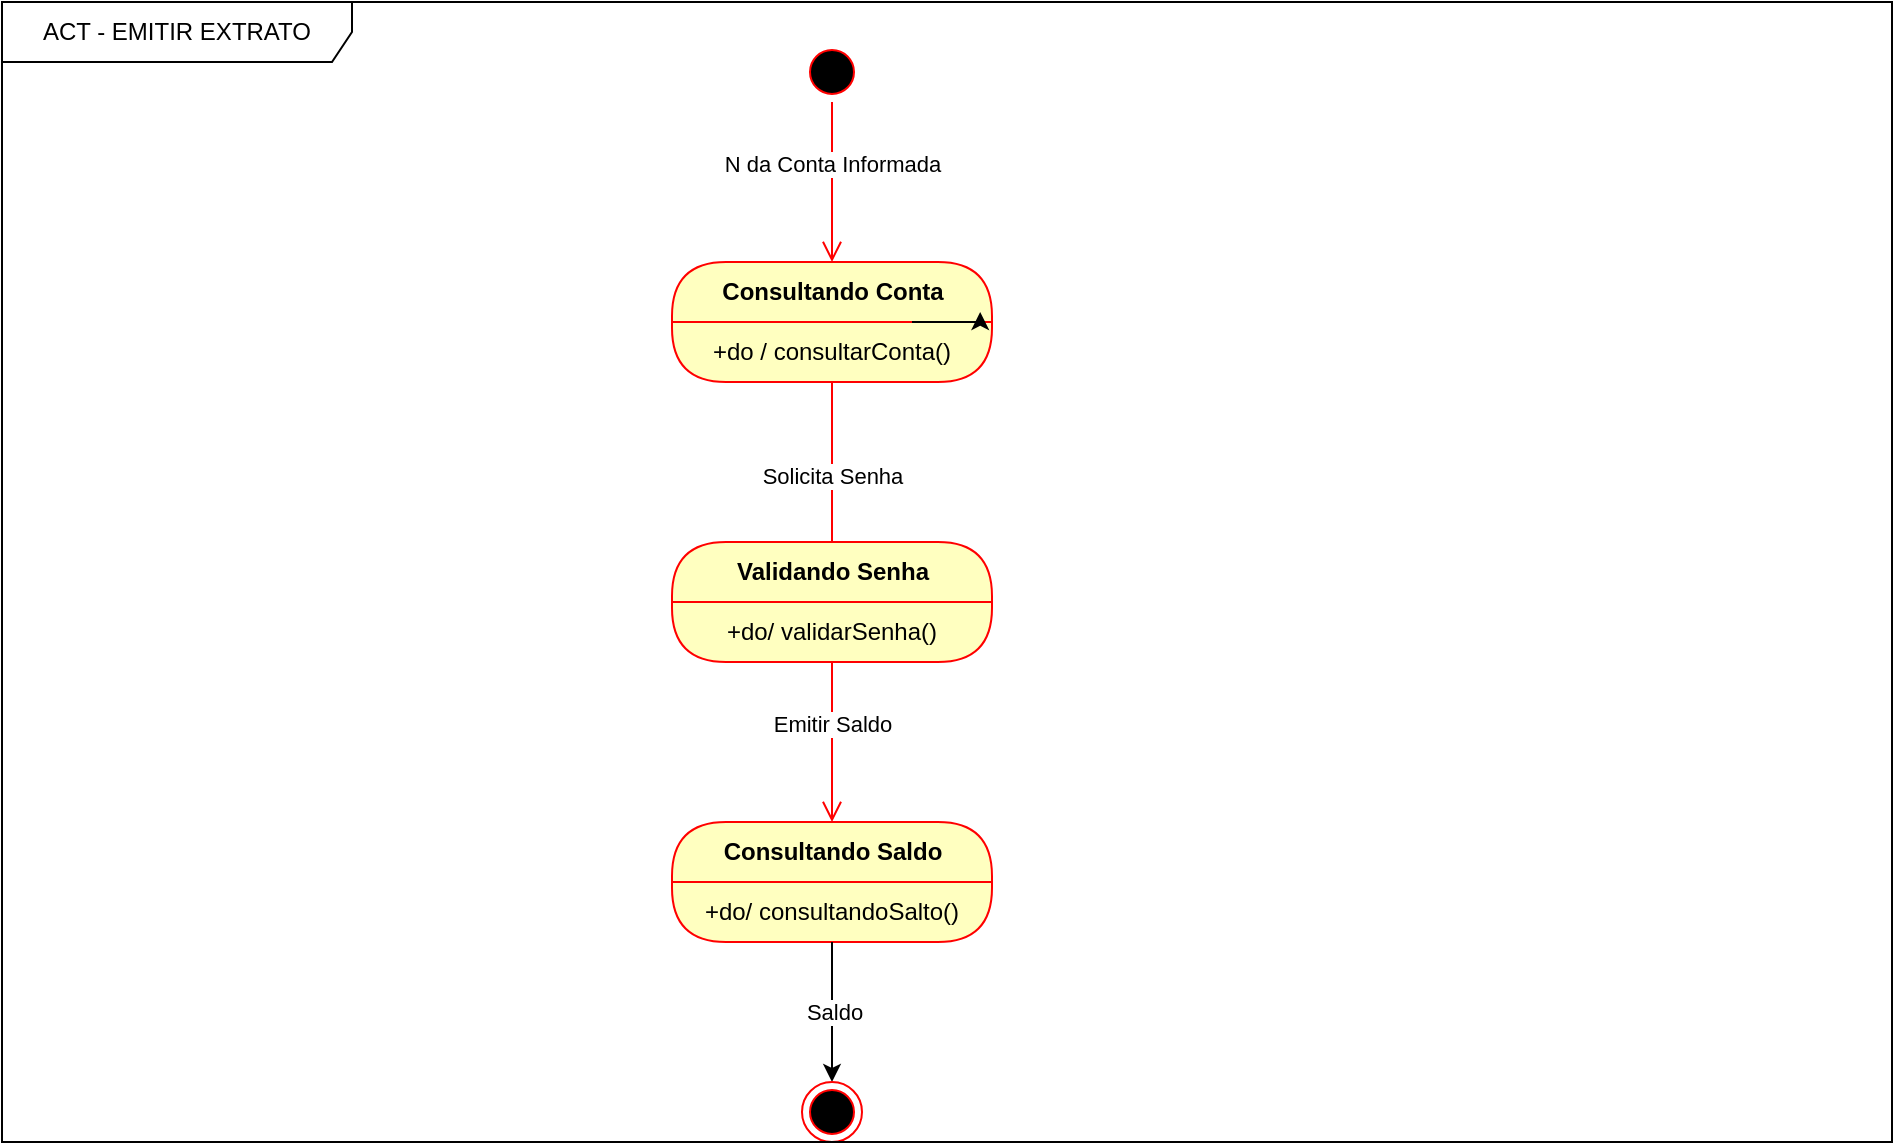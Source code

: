 <mxfile version="13.1.3">
    <diagram id="6hGFLwfOUW9BJ-s0fimq" name="Page-1">
        <mxGraphModel dx="2187" dy="758" grid="1" gridSize="10" guides="1" tooltips="1" connect="1" arrows="1" fold="1" page="1" pageScale="1" pageWidth="827" pageHeight="1169" math="0" shadow="0">
            <root>
                <mxCell id="0"/>
                <mxCell id="1" parent="0"/>
                <mxCell id="2" value="" style="ellipse;html=1;shape=startState;fillColor=#000000;strokeColor=#ff0000;" parent="1" vertex="1">
                    <mxGeometry x="50" y="150" width="30" height="30" as="geometry"/>
                </mxCell>
                <mxCell id="3" value="N da Conta Informada" style="edgeStyle=orthogonalEdgeStyle;html=1;verticalAlign=bottom;endArrow=open;endSize=8;strokeColor=#ff0000;" parent="1" source="2" target="4" edge="1">
                    <mxGeometry relative="1" as="geometry">
                        <mxPoint x="65" y="240" as="targetPoint"/>
                    </mxGeometry>
                </mxCell>
                <mxCell id="6" value="Solicita Senha" style="edgeStyle=orthogonalEdgeStyle;html=1;verticalAlign=bottom;endArrow=open;endSize=8;strokeColor=#ff0000;entryX=0.5;entryY=0.533;entryDx=0;entryDy=0;entryPerimeter=0;" parent="1" source="4" target="8" edge="1">
                    <mxGeometry relative="1" as="geometry">
                        <mxPoint x="65" y="380" as="targetPoint"/>
                    </mxGeometry>
                </mxCell>
                <mxCell id="4" value="Consultando Conta" style="swimlane;html=1;fontStyle=1;align=center;verticalAlign=middle;childLayout=stackLayout;horizontal=1;startSize=30;horizontalStack=0;resizeParent=0;resizeLast=1;container=0;fontColor=#000000;collapsible=0;rounded=1;arcSize=30;strokeColor=#ff0000;fillColor=#ffffc0;swimlaneFillColor=#ffffc0;dropTarget=0;" parent="1" vertex="1">
                    <mxGeometry x="-15" y="260" width="160" height="60" as="geometry"/>
                </mxCell>
                <mxCell id="5" value="+do / consultarConta()" style="text;html=1;strokeColor=none;fillColor=none;align=center;verticalAlign=middle;spacingLeft=4;spacingRight=4;whiteSpace=wrap;overflow=hidden;rotatable=0;fontColor=#000000;" parent="4" vertex="1">
                    <mxGeometry y="30" width="160" height="30" as="geometry"/>
                </mxCell>
                <mxCell id="7" style="edgeStyle=orthogonalEdgeStyle;rounded=0;orthogonalLoop=1;jettySize=auto;html=1;exitX=0.75;exitY=0;exitDx=0;exitDy=0;entryX=0.963;entryY=-0.167;entryDx=0;entryDy=0;entryPerimeter=0;" parent="4" source="5" target="5" edge="1">
                    <mxGeometry relative="1" as="geometry"/>
                </mxCell>
                <mxCell id="8" value="Validando Senha" style="swimlane;html=1;fontStyle=1;align=center;verticalAlign=middle;childLayout=stackLayout;horizontal=1;startSize=30;horizontalStack=0;resizeParent=0;resizeLast=1;container=0;fontColor=#000000;collapsible=0;rounded=1;arcSize=30;strokeColor=#ff0000;fillColor=#ffffc0;swimlaneFillColor=#ffffc0;dropTarget=0;" parent="1" vertex="1">
                    <mxGeometry x="-15" y="400" width="160" height="60" as="geometry"/>
                </mxCell>
                <mxCell id="9" value="+do/ validarSenha()" style="text;html=1;strokeColor=none;fillColor=none;align=center;verticalAlign=middle;spacingLeft=4;spacingRight=4;whiteSpace=wrap;overflow=hidden;rotatable=0;fontColor=#000000;" parent="8" vertex="1">
                    <mxGeometry y="30" width="160" height="30" as="geometry"/>
                </mxCell>
                <mxCell id="10" value="Emitir Saldo" style="edgeStyle=orthogonalEdgeStyle;html=1;verticalAlign=bottom;endArrow=open;endSize=8;strokeColor=#ff0000;" parent="1" source="8" target="11" edge="1">
                    <mxGeometry relative="1" as="geometry">
                        <mxPoint x="65" y="520" as="targetPoint"/>
                    </mxGeometry>
                </mxCell>
                <mxCell id="11" value="Consultando Saldo" style="swimlane;html=1;fontStyle=1;align=center;verticalAlign=middle;childLayout=stackLayout;horizontal=1;startSize=30;horizontalStack=0;resizeParent=0;resizeLast=1;container=0;fontColor=#000000;collapsible=0;rounded=1;arcSize=30;strokeColor=#ff0000;fillColor=#ffffc0;swimlaneFillColor=#ffffc0;dropTarget=0;" parent="1" vertex="1">
                    <mxGeometry x="-15" y="540" width="160" height="60" as="geometry"/>
                </mxCell>
                <mxCell id="12" value="+do/ consultandoSalto()" style="text;html=1;strokeColor=none;fillColor=none;align=center;verticalAlign=middle;spacingLeft=4;spacingRight=4;whiteSpace=wrap;overflow=hidden;rotatable=0;fontColor=#000000;" parent="11" vertex="1">
                    <mxGeometry y="30" width="160" height="30" as="geometry"/>
                </mxCell>
                <mxCell id="13" value="Saldo" style="edgeStyle=orthogonalEdgeStyle;rounded=0;orthogonalLoop=1;jettySize=auto;html=1;" parent="1" source="12" edge="1">
                    <mxGeometry relative="1" as="geometry">
                        <mxPoint x="65" y="670" as="targetPoint"/>
                    </mxGeometry>
                </mxCell>
                <mxCell id="16" value="" style="ellipse;html=1;shape=endState;fillColor=#000000;strokeColor=#ff0000;" parent="1" vertex="1">
                    <mxGeometry x="50" y="670" width="30" height="30" as="geometry"/>
                </mxCell>
                <mxCell id="17" value="ACT - EMITIR EXTRATO" style="shape=umlFrame;whiteSpace=wrap;html=1;width=175;height=30;" vertex="1" parent="1">
                    <mxGeometry x="-350" y="130" width="945" height="570" as="geometry"/>
                </mxCell>
            </root>
        </mxGraphModel>
    </diagram>
</mxfile>